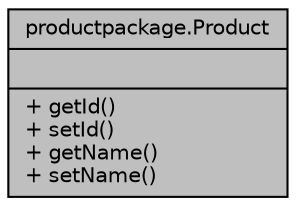 digraph "productpackage.Product"
{
 // LATEX_PDF_SIZE
  edge [fontname="Helvetica",fontsize="10",labelfontname="Helvetica",labelfontsize="10"];
  node [fontname="Helvetica",fontsize="10",shape=record];
  Node1 [label="{productpackage.Product\n||+ getId()\l+ setId()\l+ getName()\l+ setName()\l}",height=0.2,width=0.4,color="black", fillcolor="grey75", style="filled", fontcolor="black",tooltip=" "];
}

